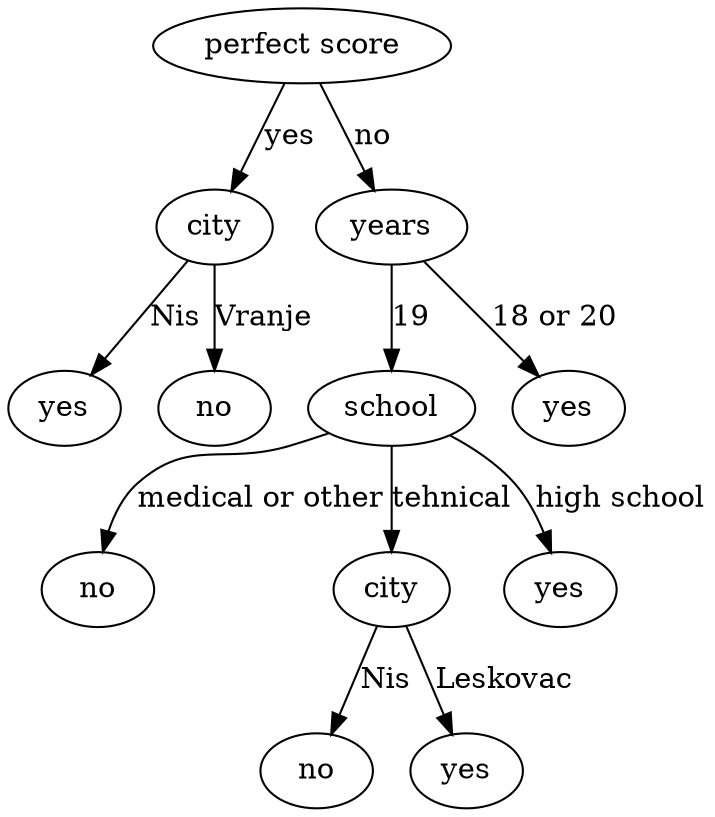 digraph ID3 {
	"perfect score0" [label="perfect score"]
	"perfect score0city0" [label=city]
	"perfect score0city0yes0" [label=yes]
	"perfect score0city0" -> "perfect score0city0yes0" [label=Nis]
	"perfect score0city0no1" [label=no]
	"perfect score0city0" -> "perfect score0city0no1" [label=Vranje]
	"perfect score0" -> "perfect score0city0" [label=yes]
	"perfect score0years1" [label=years]
	"perfect score0years1school0" [label=school]
	"perfect score0years1school0no0" [label=no]
	"perfect score0years1school0" -> "perfect score0years1school0no0" [label="medical or other"]
	"perfect score0years1school0city1" [label=city]
	"perfect score0years1school0city1no0" [label=no]
	"perfect score0years1school0city1" -> "perfect score0years1school0city1no0" [label=Nis]
	"perfect score0years1school0city1yes1" [label=yes]
	"perfect score0years1school0city1" -> "perfect score0years1school0city1yes1" [label=Leskovac]
	"perfect score0years1school0" -> "perfect score0years1school0city1" [label=tehnical]
	"perfect score0years1school0yes2" [label=yes]
	"perfect score0years1school0" -> "perfect score0years1school0yes2" [label="high school"]
	"perfect score0years1" -> "perfect score0years1school0" [label=19]
	"perfect score0years1yes1" [label=yes]
	"perfect score0years1" -> "perfect score0years1yes1" [label="18 or 20"]
	"perfect score0" -> "perfect score0years1" [label=no]
}

